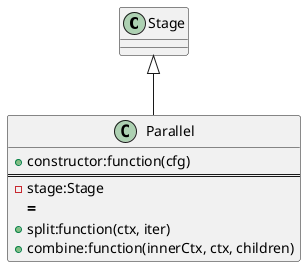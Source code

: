 @startuml

	Class Stage
	Class Parallel{
		+constructor:function(cfg)
===
		-stage:Stage
===		
		+split:function(ctx, iter)
		+combine:function(innerCtx, ctx, children)
	}

 	Stage <|-- Parallel

@enduml